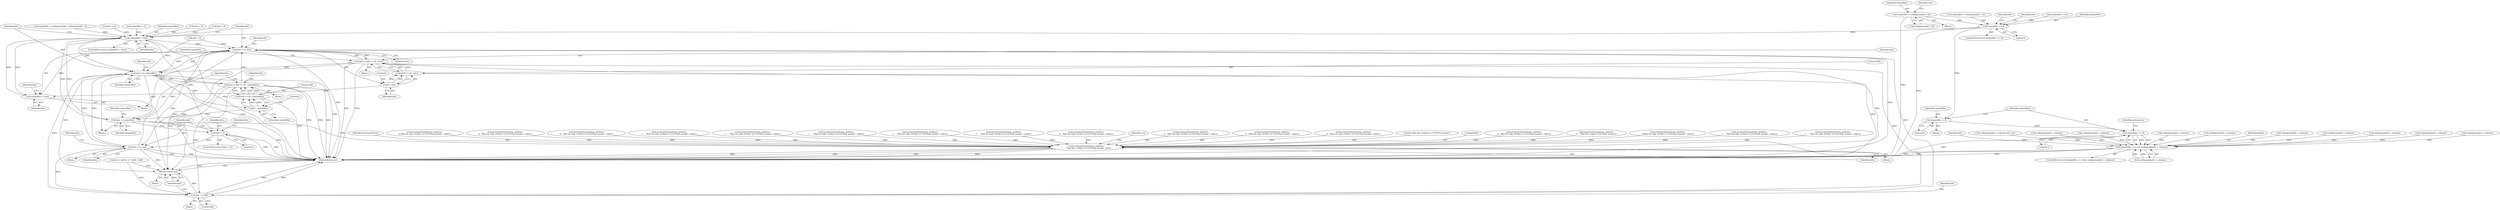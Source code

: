 digraph "0_poppler_b1026b5978c385328f2a15a2185c599a563edf91@array" {
"1001195" [label="(Call,outputBits = codingLine[a0i = 0])"];
"1001214" [label="(Call,outputBits >= 8)"];
"1001226" [label="(Call,outputBits -= 8)"];
"1001231" [label="(Call,outputBits == 0)"];
"1001230" [label="(Call,outputBits == 0 && codingLine[a0i] < columns)"];
"1001264" [label="(Call,outputBits > bits)"];
"1001268" [label="(Call,buf <<= bits)"];
"1001277" [label="(Call,buf |= 0xff >> (8 - bits))"];
"1001292" [label="(Call,buf <<= outputBits)"];
"1001301" [label="(Call,buf |= 0xff >> (8 - outputBits))"];
"1001355" [label="(Call,buf <<= bits)"];
"1001365" [label="(Call,buf ^= 0xff)"];
"1001368" [label="(Return,return buf;)"];
"1001305" [label="(Call,8 - outputBits)"];
"1001303" [label="(Call,0xff >> (8 - outputBits))"];
"1001308" [label="(Call,bits -= outputBits)"];
"1001329" [label="(Call,error(errSyntaxError, getPos(),\n\t      \"Bad bits {0:04x} in CCITTFax stream\", bits))"];
"1001351" [label="(Call,bits > 0)"];
"1001281" [label="(Call,8 - bits)"];
"1001279" [label="(Call,0xff >> (8 - bits))"];
"1001284" [label="(Call,outputBits -= bits)"];
"1001281" [label="(Call,8 - bits)"];
"1001217" [label="(Block,)"];
"1001279" [label="(Call,0xff >> (8 - bits))"];
"1001304" [label="(Literal,0xff)"];
"1001291" [label="(Block,)"];
"1001236" [label="(Identifier,codingLine)"];
"1001303" [label="(Call,0xff >> (8 - outputBits))"];
"1001310" [label="(Identifier,outputBits)"];
"1001312" [label="(Identifier,outputBits)"];
"1001335" [label="(Identifier,err)"];
"1000615" [label="(Call,error(errSyntaxError, getPos(),\n\t\t  \"Bad 2D code {0:04x} in CCITTFax stream\", code1))"];
"1001294" [label="(Identifier,outputBits)"];
"1001215" [label="(Identifier,outputBits)"];
"1001227" [label="(Identifier,outputBits)"];
"1001300" [label="(Block,)"];
"1000736" [label="(Call,codingLine[a0i] < columns)"];
"1001274" [label="(Identifier,a0i)"];
"1000779" [label="(Call,error(errSyntaxError, getPos(),\n\t\t  \"Bad 2D code {0:04x} in CCITTFax stream\", code1))"];
"1001231" [label="(Call,outputBits == 0)"];
"1001306" [label="(Literal,8)"];
"1001350" [label="(ControlStructure,if (bits > 0))"];
"1001196" [label="(Identifier,outputBits)"];
"1000284" [label="(Call,codingLine[a0i] < columns)"];
"1001216" [label="(Literal,8)"];
"1001292" [label="(Call,buf <<= outputBits)"];
"1000861" [label="(Call,error(errSyntaxError, getPos(),\n\t\t  \"Bad 2D code {0:04x} in CCITTFax stream\", code1))"];
"1001355" [label="(Call,buf <<= bits)"];
"1001363" [label="(Identifier,black)"];
"1001288" [label="(Identifier,bits)"];
"1001329" [label="(Call,error(errSyntaxError, getPos(),\n\t      \"Bad bits {0:04x} in CCITTFax stream\", bits))"];
"1000581" [label="(Call,codingLine[a0i] < columns)"];
"1001338" [label="(Call,outputBits = codingLine[a0i] - codingLine[a0i - 1])"];
"1001305" [label="(Call,8 - outputBits)"];
"1001308" [label="(Call,bits -= outputBits)"];
"1001267" [label="(Block,)"];
"1001332" [label="(Literal,\"Bad bits {0:04x} in CCITTFax stream\")"];
"1001263" [label="(ControlStructure,if (outputBits > bits))"];
"1001352" [label="(Identifier,bits)"];
"1001197" [label="(Call,codingLine[a0i = 0])"];
"1001204" [label="(Call,outputBits = codingLine[a0i = 1])"];
"1001359" [label="(Identifier,bits)"];
"1001282" [label="(Literal,8)"];
"1001286" [label="(Identifier,bits)"];
"1000510" [label="(Call,codingLine[a0i] < columns)"];
"1000906" [label="(Call,codingLine[a0i] < columns)"];
"1000437" [label="(Call,codingLine[a0i] < columns)"];
"1001331" [label="(Call,getPos())"];
"1001287" [label="(Call,bits = 0)"];
"1001298" [label="(Identifier,a0i)"];
"1001284" [label="(Call,outputBits -= bits)"];
"1001364" [label="(Block,)"];
"1000697" [label="(Call,error(errSyntaxError, getPos(),\n\t\t  \"Bad 2D code {0:04x} in CCITTFax stream\", code1))"];
"1001280" [label="(Literal,0xff)"];
"1001122" [label="(Call,error(errSyntaxError, getPos(),\n\t\t    \"Bad RTC code in CCITTFax stream\"))"];
"1001228" [label="(Literal,8)"];
"1001328" [label="(Block,)"];
"1001283" [label="(Identifier,bits)"];
"1000880" [label="(Call,error(errSyntaxError, getPos(),\n\t\t\"Bad 2D code {0:04x} in CCITTFax stream\", code1))"];
"1001264" [label="(Call,outputBits > bits)"];
"1001301" [label="(Call,buf |= 0xff >> (8 - outputBits))"];
"1001268" [label="(Call,buf <<= bits)"];
"1000417" [label="(Call,error(errSyntaxError, getPos(),\n\t      \"Bad 2D code {0:04x} in CCITTFax stream\", code1))"];
"1001219" [label="(Identifier,buf)"];
"1000344" [label="(Call,error(errSyntaxError, getPos(),\n\t      \"Bad 2D code {0:04x} in CCITTFax stream\", code1))"];
"1000101" [label="(Block,)"];
"1000818" [label="(Call,codingLine[a0i] < columns)"];
"1001233" [label="(Literal,0)"];
"1001368" [label="(Return,return buf;)"];
"1001229" [label="(ControlStructure,if (outputBits == 0 && codingLine[a0i] < columns))"];
"1001333" [label="(Identifier,bits)"];
"1001330" [label="(Identifier,errSyntaxError)"];
"1000325" [label="(Call,error(errSyntaxError, getPos(),\n\t\t\"Bad 2D code {0:04x} in CCITTFax stream\", code1))"];
"1001266" [label="(Identifier,bits)"];
"1001256" [label="(Identifier,bits)"];
"1001234" [label="(Call,codingLine[a0i] < columns)"];
"1000544" [label="(Call,error(errSyntaxError, getPos(),\n\t\t  \"Bad 2D code {0:04x} in CCITTFax stream\", code1))"];
"1001370" [label="(MethodReturn,int)"];
"1000471" [label="(Call,error(errSyntaxError, getPos(),\n\t\t  \"Bad 2D code {0:04x} in CCITTFax stream\", code1))"];
"1000563" [label="(Call,error(errSyntaxError, getPos(),\n\t      \"Bad 2D code {0:04x} in CCITTFax stream\", code1))"];
"1001277" [label="(Call,buf |= 0xff >> (8 - bits))"];
"1001212" [label="(Identifier,row)"];
"1001354" [label="(Block,)"];
"1001366" [label="(Identifier,buf)"];
"1001270" [label="(Identifier,bits)"];
"1000716" [label="(Call,error(errSyntaxError, getPos(),\n\t      \"Bad 2D code {0:04x} in CCITTFax stream\", code1))"];
"1000634" [label="(Call,error(errSyntaxError, getPos(),\n\t      \"Bad 2D code {0:04x} in CCITTFax stream\", code1))"];
"1000118" [label="(Call,outputBits == 0)"];
"1001311" [label="(Call,outputBits = 0)"];
"1001241" [label="(Identifier,a0i)"];
"1001365" [label="(Call,buf ^= 0xff)"];
"1000490" [label="(Call,error(errSyntaxError, getPos(),\n\t      \"Bad 2D code {0:04x} in CCITTFax stream\", code1))"];
"1001194" [label="(Block,)"];
"1001285" [label="(Identifier,outputBits)"];
"1001265" [label="(Identifier,outputBits)"];
"1001309" [label="(Identifier,bits)"];
"1001302" [label="(Identifier,buf)"];
"1001358" [label="(Call,bits = 0)"];
"1001214" [label="(Call,outputBits >= 8)"];
"1001276" [label="(Block,)"];
"1001278" [label="(Identifier,buf)"];
"1001232" [label="(Identifier,outputBits)"];
"1001258" [label="(Call,buf = 0)"];
"1000179" [label="(Call,codingLine[a0i] < columns && !err)"];
"1001213" [label="(ControlStructure,if (outputBits >= 8))"];
"1000798" [label="(Call,error(errSyntaxError, getPos(),\n\t      \"Bad 2D code {0:04x} in CCITTFax stream\", code1))"];
"1000364" [label="(Call,codingLine[a0i] < columns)"];
"1001230" [label="(Call,outputBits == 0 && codingLine[a0i] < columns)"];
"1000398" [label="(Call,error(errSyntaxError, getPos(),\n\t\t  \"Bad 2D code {0:04x} in CCITTFax stream\", code1))"];
"1001307" [label="(Identifier,outputBits)"];
"1001293" [label="(Identifier,buf)"];
"1001367" [label="(Literal,0xff)"];
"1000654" [label="(Call,codingLine[a0i] < columns)"];
"1001195" [label="(Call,outputBits = codingLine[a0i = 0])"];
"1001357" [label="(Identifier,bits)"];
"1001356" [label="(Identifier,buf)"];
"1001351" [label="(Call,bits > 0)"];
"1001226" [label="(Call,outputBits -= 8)"];
"1001218" [label="(Call,buf = (a0i & 1) ? 0x00 : 0xff)"];
"1001369" [label="(Identifier,buf)"];
"1001353" [label="(Literal,0)"];
"1001361" [label="(Identifier,bits)"];
"1001255" [label="(Call,bits = 8)"];
"1001269" [label="(Identifier,buf)"];
"1001195" -> "1001194"  [label="AST: "];
"1001195" -> "1001197"  [label="CFG: "];
"1001196" -> "1001195"  [label="AST: "];
"1001197" -> "1001195"  [label="AST: "];
"1001212" -> "1001195"  [label="CFG: "];
"1001195" -> "1001370"  [label="DDG: "];
"1001195" -> "1001214"  [label="DDG: "];
"1001214" -> "1001213"  [label="AST: "];
"1001214" -> "1001216"  [label="CFG: "];
"1001215" -> "1001214"  [label="AST: "];
"1001216" -> "1001214"  [label="AST: "];
"1001219" -> "1001214"  [label="CFG: "];
"1001256" -> "1001214"  [label="CFG: "];
"1001214" -> "1001370"  [label="DDG: "];
"1001204" -> "1001214"  [label="DDG: "];
"1000118" -> "1001214"  [label="DDG: "];
"1001214" -> "1001226"  [label="DDG: "];
"1001214" -> "1001264"  [label="DDG: "];
"1001226" -> "1001217"  [label="AST: "];
"1001226" -> "1001228"  [label="CFG: "];
"1001227" -> "1001226"  [label="AST: "];
"1001228" -> "1001226"  [label="AST: "];
"1001232" -> "1001226"  [label="CFG: "];
"1001226" -> "1001231"  [label="DDG: "];
"1001231" -> "1001230"  [label="AST: "];
"1001231" -> "1001233"  [label="CFG: "];
"1001232" -> "1001231"  [label="AST: "];
"1001233" -> "1001231"  [label="AST: "];
"1001236" -> "1001231"  [label="CFG: "];
"1001230" -> "1001231"  [label="CFG: "];
"1001231" -> "1001370"  [label="DDG: "];
"1001231" -> "1001230"  [label="DDG: "];
"1001231" -> "1001230"  [label="DDG: "];
"1001230" -> "1001229"  [label="AST: "];
"1001230" -> "1001234"  [label="CFG: "];
"1001234" -> "1001230"  [label="AST: "];
"1001241" -> "1001230"  [label="CFG: "];
"1001363" -> "1001230"  [label="CFG: "];
"1001230" -> "1001370"  [label="DDG: "];
"1001230" -> "1001370"  [label="DDG: "];
"1001230" -> "1001370"  [label="DDG: "];
"1000437" -> "1001230"  [label="DDG: "];
"1000284" -> "1001230"  [label="DDG: "];
"1000364" -> "1001230"  [label="DDG: "];
"1000818" -> "1001230"  [label="DDG: "];
"1000906" -> "1001230"  [label="DDG: "];
"1000179" -> "1001230"  [label="DDG: "];
"1000581" -> "1001230"  [label="DDG: "];
"1000736" -> "1001230"  [label="DDG: "];
"1000654" -> "1001230"  [label="DDG: "];
"1000510" -> "1001230"  [label="DDG: "];
"1001234" -> "1001230"  [label="DDG: "];
"1001234" -> "1001230"  [label="DDG: "];
"1001264" -> "1001263"  [label="AST: "];
"1001264" -> "1001266"  [label="CFG: "];
"1001265" -> "1001264"  [label="AST: "];
"1001266" -> "1001264"  [label="AST: "];
"1001269" -> "1001264"  [label="CFG: "];
"1001293" -> "1001264"  [label="CFG: "];
"1001264" -> "1001370"  [label="DDG: "];
"1001284" -> "1001264"  [label="DDG: "];
"1001338" -> "1001264"  [label="DDG: "];
"1001311" -> "1001264"  [label="DDG: "];
"1001358" -> "1001264"  [label="DDG: "];
"1001308" -> "1001264"  [label="DDG: "];
"1001255" -> "1001264"  [label="DDG: "];
"1001287" -> "1001264"  [label="DDG: "];
"1001351" -> "1001264"  [label="DDG: "];
"1001264" -> "1001268"  [label="DDG: "];
"1001264" -> "1001284"  [label="DDG: "];
"1001264" -> "1001292"  [label="DDG: "];
"1001264" -> "1001308"  [label="DDG: "];
"1001268" -> "1001267"  [label="AST: "];
"1001268" -> "1001270"  [label="CFG: "];
"1001269" -> "1001268"  [label="AST: "];
"1001270" -> "1001268"  [label="AST: "];
"1001274" -> "1001268"  [label="CFG: "];
"1001268" -> "1001370"  [label="DDG: "];
"1001268" -> "1001370"  [label="DDG: "];
"1001277" -> "1001268"  [label="DDG: "];
"1001301" -> "1001268"  [label="DDG: "];
"1001355" -> "1001268"  [label="DDG: "];
"1001292" -> "1001268"  [label="DDG: "];
"1001258" -> "1001268"  [label="DDG: "];
"1001268" -> "1001277"  [label="DDG: "];
"1001268" -> "1001281"  [label="DDG: "];
"1001268" -> "1001284"  [label="DDG: "];
"1001268" -> "1001292"  [label="DDG: "];
"1001268" -> "1001365"  [label="DDG: "];
"1001268" -> "1001368"  [label="DDG: "];
"1001277" -> "1001276"  [label="AST: "];
"1001277" -> "1001279"  [label="CFG: "];
"1001278" -> "1001277"  [label="AST: "];
"1001279" -> "1001277"  [label="AST: "];
"1001285" -> "1001277"  [label="CFG: "];
"1001277" -> "1001370"  [label="DDG: "];
"1001277" -> "1001370"  [label="DDG: "];
"1001277" -> "1001370"  [label="DDG: "];
"1001279" -> "1001277"  [label="DDG: "];
"1001279" -> "1001277"  [label="DDG: "];
"1001277" -> "1001292"  [label="DDG: "];
"1001277" -> "1001365"  [label="DDG: "];
"1001277" -> "1001368"  [label="DDG: "];
"1001292" -> "1001291"  [label="AST: "];
"1001292" -> "1001294"  [label="CFG: "];
"1001293" -> "1001292"  [label="AST: "];
"1001294" -> "1001292"  [label="AST: "];
"1001298" -> "1001292"  [label="CFG: "];
"1001292" -> "1001370"  [label="DDG: "];
"1001292" -> "1001370"  [label="DDG: "];
"1001301" -> "1001292"  [label="DDG: "];
"1001355" -> "1001292"  [label="DDG: "];
"1001258" -> "1001292"  [label="DDG: "];
"1001292" -> "1001301"  [label="DDG: "];
"1001292" -> "1001305"  [label="DDG: "];
"1001292" -> "1001308"  [label="DDG: "];
"1001292" -> "1001355"  [label="DDG: "];
"1001292" -> "1001365"  [label="DDG: "];
"1001292" -> "1001368"  [label="DDG: "];
"1001301" -> "1001300"  [label="AST: "];
"1001301" -> "1001303"  [label="CFG: "];
"1001302" -> "1001301"  [label="AST: "];
"1001303" -> "1001301"  [label="AST: "];
"1001309" -> "1001301"  [label="CFG: "];
"1001301" -> "1001370"  [label="DDG: "];
"1001301" -> "1001370"  [label="DDG: "];
"1001301" -> "1001370"  [label="DDG: "];
"1001303" -> "1001301"  [label="DDG: "];
"1001303" -> "1001301"  [label="DDG: "];
"1001301" -> "1001355"  [label="DDG: "];
"1001301" -> "1001365"  [label="DDG: "];
"1001301" -> "1001368"  [label="DDG: "];
"1001355" -> "1001354"  [label="AST: "];
"1001355" -> "1001357"  [label="CFG: "];
"1001356" -> "1001355"  [label="AST: "];
"1001357" -> "1001355"  [label="AST: "];
"1001359" -> "1001355"  [label="CFG: "];
"1001355" -> "1001370"  [label="DDG: "];
"1001355" -> "1001370"  [label="DDG: "];
"1001351" -> "1001355"  [label="DDG: "];
"1001355" -> "1001365"  [label="DDG: "];
"1001355" -> "1001368"  [label="DDG: "];
"1001365" -> "1001364"  [label="AST: "];
"1001365" -> "1001367"  [label="CFG: "];
"1001366" -> "1001365"  [label="AST: "];
"1001367" -> "1001365"  [label="AST: "];
"1001369" -> "1001365"  [label="CFG: "];
"1001365" -> "1001370"  [label="DDG: "];
"1001365" -> "1001370"  [label="DDG: "];
"1001218" -> "1001365"  [label="DDG: "];
"1001365" -> "1001368"  [label="DDG: "];
"1001368" -> "1000101"  [label="AST: "];
"1001368" -> "1001369"  [label="CFG: "];
"1001369" -> "1001368"  [label="AST: "];
"1001370" -> "1001368"  [label="CFG: "];
"1001368" -> "1001370"  [label="DDG: "];
"1001369" -> "1001368"  [label="DDG: "];
"1001218" -> "1001368"  [label="DDG: "];
"1001305" -> "1001303"  [label="AST: "];
"1001305" -> "1001307"  [label="CFG: "];
"1001306" -> "1001305"  [label="AST: "];
"1001307" -> "1001305"  [label="AST: "];
"1001303" -> "1001305"  [label="CFG: "];
"1001305" -> "1001303"  [label="DDG: "];
"1001305" -> "1001303"  [label="DDG: "];
"1001305" -> "1001308"  [label="DDG: "];
"1001304" -> "1001303"  [label="AST: "];
"1001303" -> "1001370"  [label="DDG: "];
"1001308" -> "1001291"  [label="AST: "];
"1001308" -> "1001310"  [label="CFG: "];
"1001309" -> "1001308"  [label="AST: "];
"1001310" -> "1001308"  [label="AST: "];
"1001312" -> "1001308"  [label="CFG: "];
"1001308" -> "1001370"  [label="DDG: "];
"1001308" -> "1001329"  [label="DDG: "];
"1001308" -> "1001351"  [label="DDG: "];
"1001329" -> "1001328"  [label="AST: "];
"1001329" -> "1001333"  [label="CFG: "];
"1001330" -> "1001329"  [label="AST: "];
"1001331" -> "1001329"  [label="AST: "];
"1001332" -> "1001329"  [label="AST: "];
"1001333" -> "1001329"  [label="AST: "];
"1001335" -> "1001329"  [label="CFG: "];
"1001329" -> "1001370"  [label="DDG: "];
"1001329" -> "1001370"  [label="DDG: "];
"1001329" -> "1001370"  [label="DDG: "];
"1001329" -> "1001370"  [label="DDG: "];
"1000325" -> "1001329"  [label="DDG: "];
"1000880" -> "1001329"  [label="DDG: "];
"1000779" -> "1001329"  [label="DDG: "];
"1000471" -> "1001329"  [label="DDG: "];
"1001122" -> "1001329"  [label="DDG: "];
"1000615" -> "1001329"  [label="DDG: "];
"1000716" -> "1001329"  [label="DDG: "];
"1000798" -> "1001329"  [label="DDG: "];
"1000490" -> "1001329"  [label="DDG: "];
"1000634" -> "1001329"  [label="DDG: "];
"1000544" -> "1001329"  [label="DDG: "];
"1000697" -> "1001329"  [label="DDG: "];
"1000398" -> "1001329"  [label="DDG: "];
"1000417" -> "1001329"  [label="DDG: "];
"1000563" -> "1001329"  [label="DDG: "];
"1000344" -> "1001329"  [label="DDG: "];
"1000861" -> "1001329"  [label="DDG: "];
"1001351" -> "1001350"  [label="AST: "];
"1001351" -> "1001353"  [label="CFG: "];
"1001352" -> "1001351"  [label="AST: "];
"1001353" -> "1001351"  [label="AST: "];
"1001361" -> "1001351"  [label="CFG: "];
"1001356" -> "1001351"  [label="CFG: "];
"1001351" -> "1001370"  [label="DDG: "];
"1001351" -> "1001370"  [label="DDG: "];
"1001281" -> "1001279"  [label="AST: "];
"1001281" -> "1001283"  [label="CFG: "];
"1001282" -> "1001281"  [label="AST: "];
"1001283" -> "1001281"  [label="AST: "];
"1001279" -> "1001281"  [label="CFG: "];
"1001281" -> "1001279"  [label="DDG: "];
"1001281" -> "1001279"  [label="DDG: "];
"1001281" -> "1001284"  [label="DDG: "];
"1001280" -> "1001279"  [label="AST: "];
"1001279" -> "1001370"  [label="DDG: "];
"1001284" -> "1001267"  [label="AST: "];
"1001284" -> "1001286"  [label="CFG: "];
"1001285" -> "1001284"  [label="AST: "];
"1001286" -> "1001284"  [label="AST: "];
"1001288" -> "1001284"  [label="CFG: "];
"1001284" -> "1001370"  [label="DDG: "];
}
